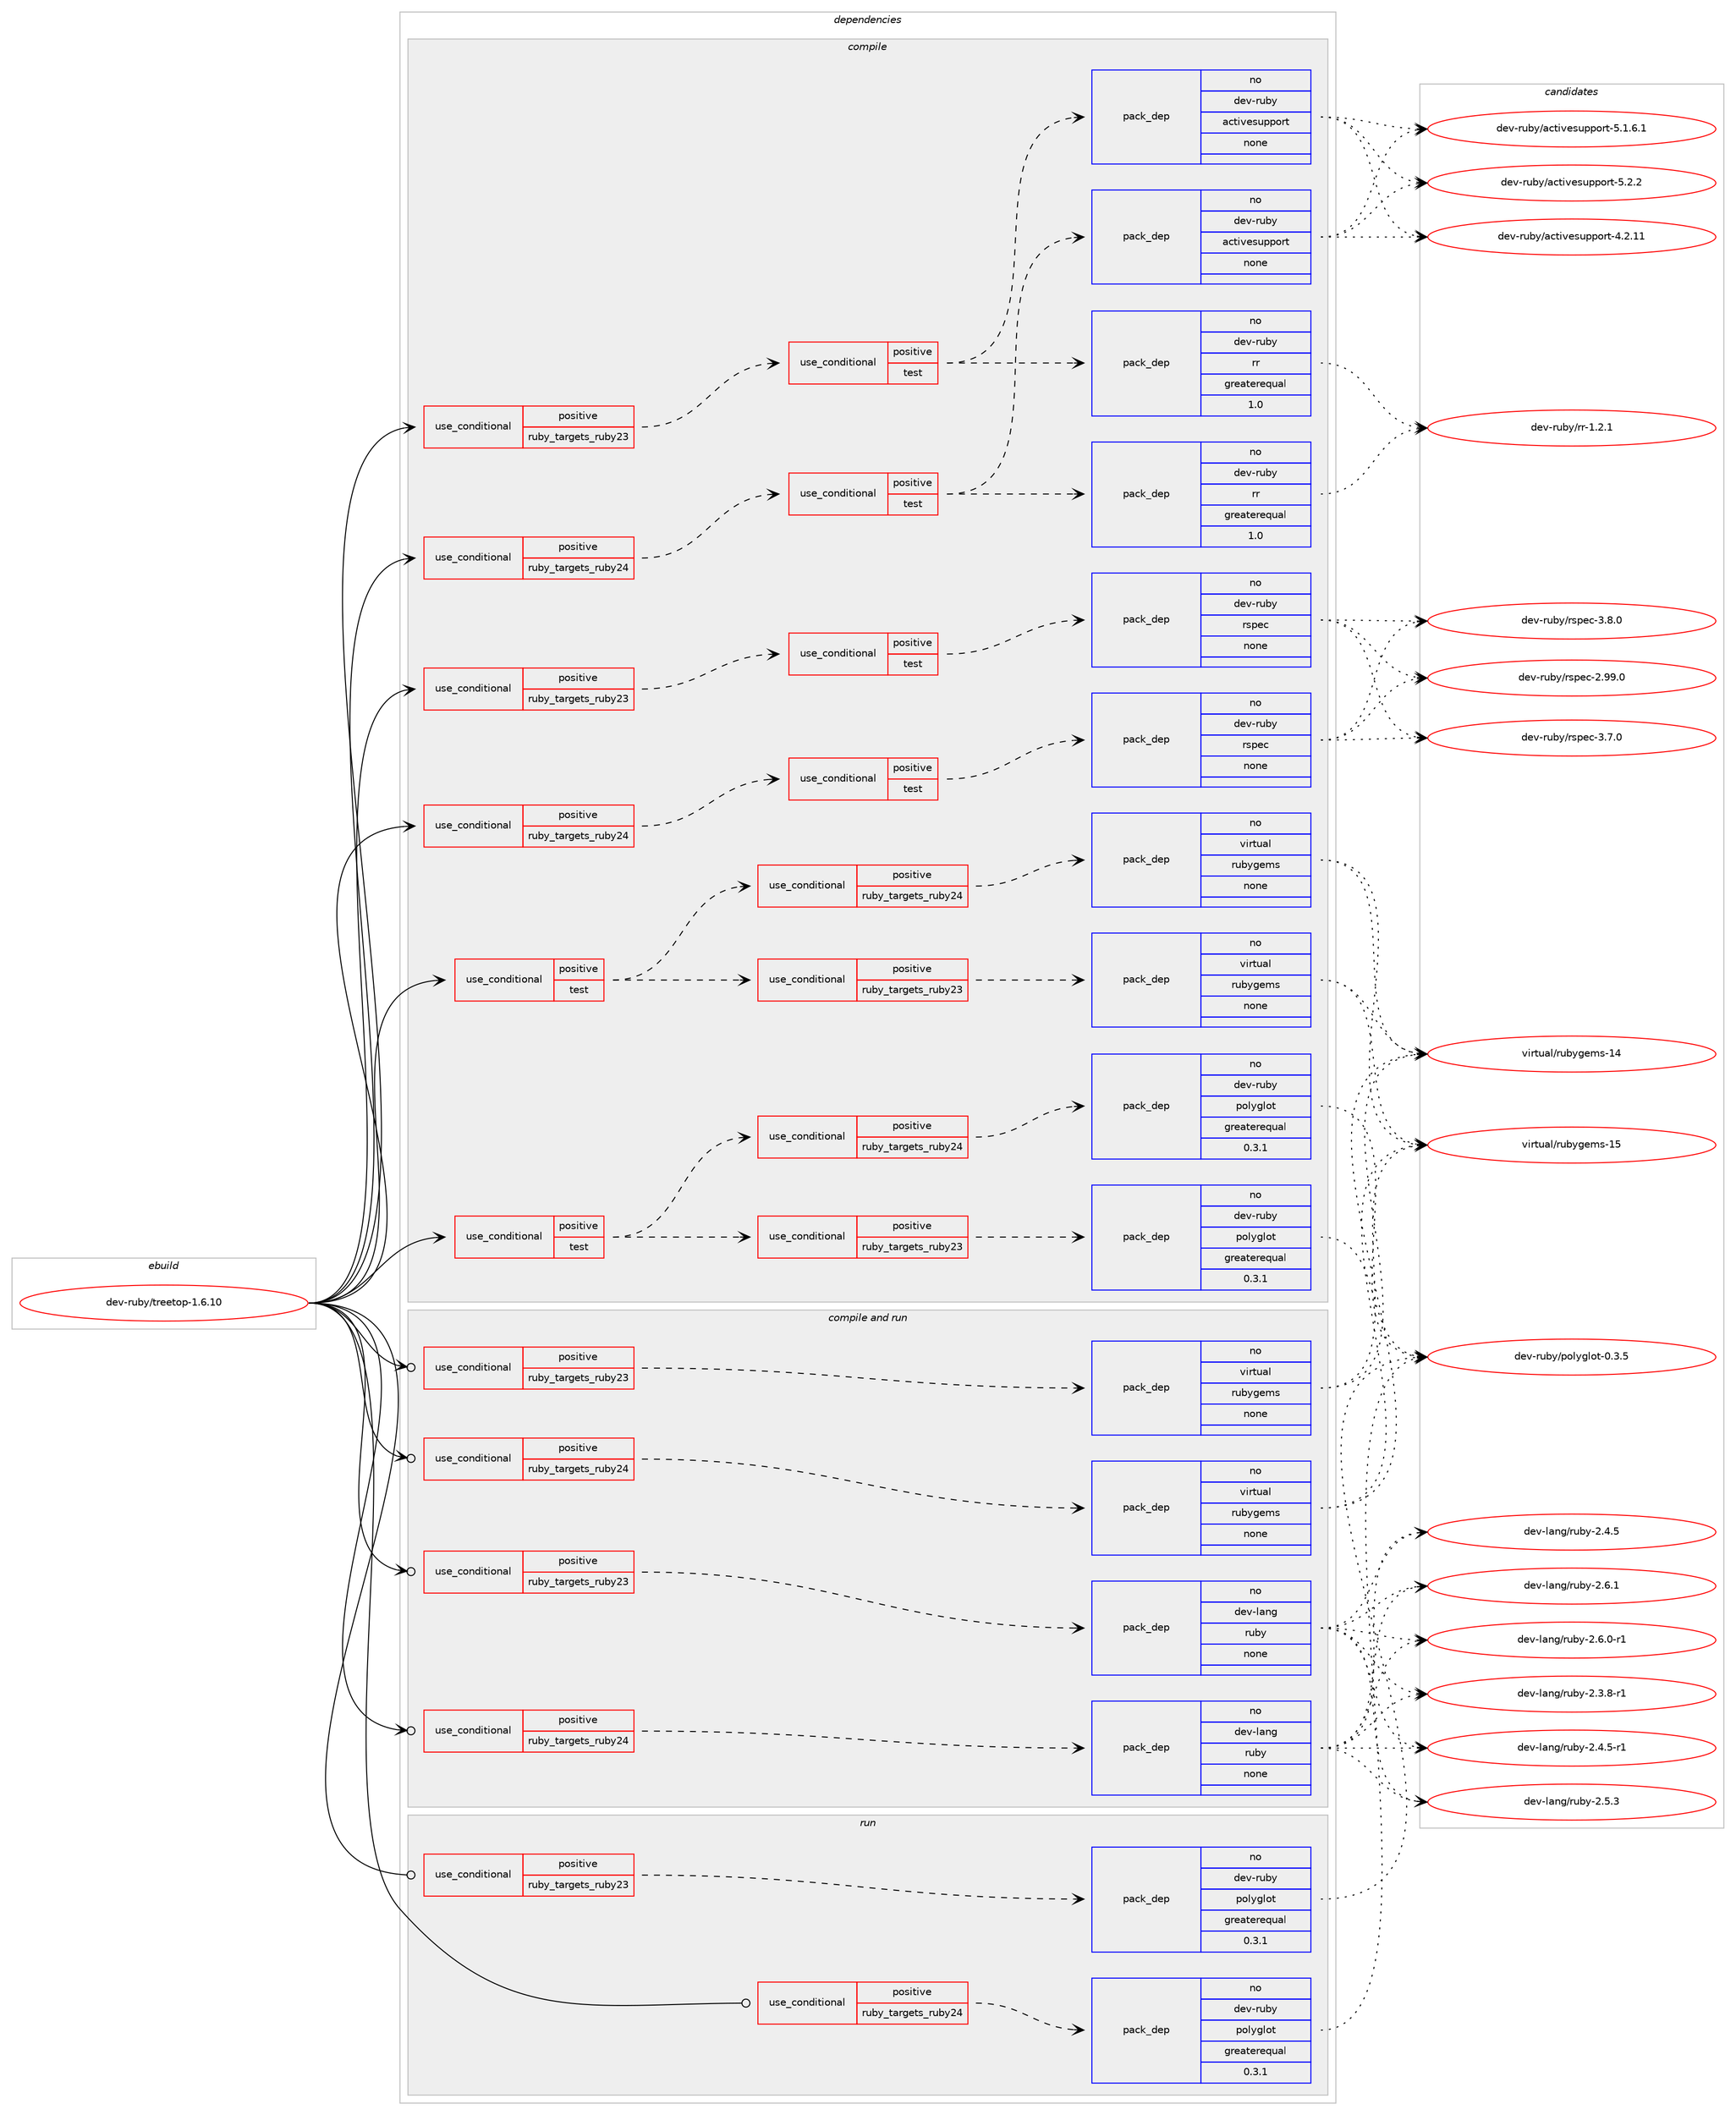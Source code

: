 digraph prolog {

# *************
# Graph options
# *************

newrank=true;
concentrate=true;
compound=true;
graph [rankdir=LR,fontname=Helvetica,fontsize=10,ranksep=1.5];#, ranksep=2.5, nodesep=0.2];
edge  [arrowhead=vee];
node  [fontname=Helvetica,fontsize=10];

# **********
# The ebuild
# **********

subgraph cluster_leftcol {
color=gray;
rank=same;
label=<<i>ebuild</i>>;
id [label="dev-ruby/treetop-1.6.10", color=red, width=4, href="../dev-ruby/treetop-1.6.10.svg"];
}

# ****************
# The dependencies
# ****************

subgraph cluster_midcol {
color=gray;
label=<<i>dependencies</i>>;
subgraph cluster_compile {
fillcolor="#eeeeee";
style=filled;
label=<<i>compile</i>>;
subgraph cond420880 {
dependency1534597 [label=<<TABLE BORDER="0" CELLBORDER="1" CELLSPACING="0" CELLPADDING="4"><TR><TD ROWSPAN="3" CELLPADDING="10">use_conditional</TD></TR><TR><TD>positive</TD></TR><TR><TD>ruby_targets_ruby23</TD></TR></TABLE>>, shape=none, color=red];
subgraph cond420881 {
dependency1534598 [label=<<TABLE BORDER="0" CELLBORDER="1" CELLSPACING="0" CELLPADDING="4"><TR><TD ROWSPAN="3" CELLPADDING="10">use_conditional</TD></TR><TR><TD>positive</TD></TR><TR><TD>test</TD></TR></TABLE>>, shape=none, color=red];
subgraph pack1090201 {
dependency1534599 [label=<<TABLE BORDER="0" CELLBORDER="1" CELLSPACING="0" CELLPADDING="4" WIDTH="220"><TR><TD ROWSPAN="6" CELLPADDING="30">pack_dep</TD></TR><TR><TD WIDTH="110">no</TD></TR><TR><TD>dev-ruby</TD></TR><TR><TD>rr</TD></TR><TR><TD>greaterequal</TD></TR><TR><TD>1.0</TD></TR></TABLE>>, shape=none, color=blue];
}
dependency1534598:e -> dependency1534599:w [weight=20,style="dashed",arrowhead="vee"];
subgraph pack1090202 {
dependency1534600 [label=<<TABLE BORDER="0" CELLBORDER="1" CELLSPACING="0" CELLPADDING="4" WIDTH="220"><TR><TD ROWSPAN="6" CELLPADDING="30">pack_dep</TD></TR><TR><TD WIDTH="110">no</TD></TR><TR><TD>dev-ruby</TD></TR><TR><TD>activesupport</TD></TR><TR><TD>none</TD></TR><TR><TD></TD></TR></TABLE>>, shape=none, color=blue];
}
dependency1534598:e -> dependency1534600:w [weight=20,style="dashed",arrowhead="vee"];
}
dependency1534597:e -> dependency1534598:w [weight=20,style="dashed",arrowhead="vee"];
}
id:e -> dependency1534597:w [weight=20,style="solid",arrowhead="vee"];
subgraph cond420882 {
dependency1534601 [label=<<TABLE BORDER="0" CELLBORDER="1" CELLSPACING="0" CELLPADDING="4"><TR><TD ROWSPAN="3" CELLPADDING="10">use_conditional</TD></TR><TR><TD>positive</TD></TR><TR><TD>ruby_targets_ruby23</TD></TR></TABLE>>, shape=none, color=red];
subgraph cond420883 {
dependency1534602 [label=<<TABLE BORDER="0" CELLBORDER="1" CELLSPACING="0" CELLPADDING="4"><TR><TD ROWSPAN="3" CELLPADDING="10">use_conditional</TD></TR><TR><TD>positive</TD></TR><TR><TD>test</TD></TR></TABLE>>, shape=none, color=red];
subgraph pack1090203 {
dependency1534603 [label=<<TABLE BORDER="0" CELLBORDER="1" CELLSPACING="0" CELLPADDING="4" WIDTH="220"><TR><TD ROWSPAN="6" CELLPADDING="30">pack_dep</TD></TR><TR><TD WIDTH="110">no</TD></TR><TR><TD>dev-ruby</TD></TR><TR><TD>rspec</TD></TR><TR><TD>none</TD></TR><TR><TD></TD></TR></TABLE>>, shape=none, color=blue];
}
dependency1534602:e -> dependency1534603:w [weight=20,style="dashed",arrowhead="vee"];
}
dependency1534601:e -> dependency1534602:w [weight=20,style="dashed",arrowhead="vee"];
}
id:e -> dependency1534601:w [weight=20,style="solid",arrowhead="vee"];
subgraph cond420884 {
dependency1534604 [label=<<TABLE BORDER="0" CELLBORDER="1" CELLSPACING="0" CELLPADDING="4"><TR><TD ROWSPAN="3" CELLPADDING="10">use_conditional</TD></TR><TR><TD>positive</TD></TR><TR><TD>ruby_targets_ruby24</TD></TR></TABLE>>, shape=none, color=red];
subgraph cond420885 {
dependency1534605 [label=<<TABLE BORDER="0" CELLBORDER="1" CELLSPACING="0" CELLPADDING="4"><TR><TD ROWSPAN="3" CELLPADDING="10">use_conditional</TD></TR><TR><TD>positive</TD></TR><TR><TD>test</TD></TR></TABLE>>, shape=none, color=red];
subgraph pack1090204 {
dependency1534606 [label=<<TABLE BORDER="0" CELLBORDER="1" CELLSPACING="0" CELLPADDING="4" WIDTH="220"><TR><TD ROWSPAN="6" CELLPADDING="30">pack_dep</TD></TR><TR><TD WIDTH="110">no</TD></TR><TR><TD>dev-ruby</TD></TR><TR><TD>rr</TD></TR><TR><TD>greaterequal</TD></TR><TR><TD>1.0</TD></TR></TABLE>>, shape=none, color=blue];
}
dependency1534605:e -> dependency1534606:w [weight=20,style="dashed",arrowhead="vee"];
subgraph pack1090205 {
dependency1534607 [label=<<TABLE BORDER="0" CELLBORDER="1" CELLSPACING="0" CELLPADDING="4" WIDTH="220"><TR><TD ROWSPAN="6" CELLPADDING="30">pack_dep</TD></TR><TR><TD WIDTH="110">no</TD></TR><TR><TD>dev-ruby</TD></TR><TR><TD>activesupport</TD></TR><TR><TD>none</TD></TR><TR><TD></TD></TR></TABLE>>, shape=none, color=blue];
}
dependency1534605:e -> dependency1534607:w [weight=20,style="dashed",arrowhead="vee"];
}
dependency1534604:e -> dependency1534605:w [weight=20,style="dashed",arrowhead="vee"];
}
id:e -> dependency1534604:w [weight=20,style="solid",arrowhead="vee"];
subgraph cond420886 {
dependency1534608 [label=<<TABLE BORDER="0" CELLBORDER="1" CELLSPACING="0" CELLPADDING="4"><TR><TD ROWSPAN="3" CELLPADDING="10">use_conditional</TD></TR><TR><TD>positive</TD></TR><TR><TD>ruby_targets_ruby24</TD></TR></TABLE>>, shape=none, color=red];
subgraph cond420887 {
dependency1534609 [label=<<TABLE BORDER="0" CELLBORDER="1" CELLSPACING="0" CELLPADDING="4"><TR><TD ROWSPAN="3" CELLPADDING="10">use_conditional</TD></TR><TR><TD>positive</TD></TR><TR><TD>test</TD></TR></TABLE>>, shape=none, color=red];
subgraph pack1090206 {
dependency1534610 [label=<<TABLE BORDER="0" CELLBORDER="1" CELLSPACING="0" CELLPADDING="4" WIDTH="220"><TR><TD ROWSPAN="6" CELLPADDING="30">pack_dep</TD></TR><TR><TD WIDTH="110">no</TD></TR><TR><TD>dev-ruby</TD></TR><TR><TD>rspec</TD></TR><TR><TD>none</TD></TR><TR><TD></TD></TR></TABLE>>, shape=none, color=blue];
}
dependency1534609:e -> dependency1534610:w [weight=20,style="dashed",arrowhead="vee"];
}
dependency1534608:e -> dependency1534609:w [weight=20,style="dashed",arrowhead="vee"];
}
id:e -> dependency1534608:w [weight=20,style="solid",arrowhead="vee"];
subgraph cond420888 {
dependency1534611 [label=<<TABLE BORDER="0" CELLBORDER="1" CELLSPACING="0" CELLPADDING="4"><TR><TD ROWSPAN="3" CELLPADDING="10">use_conditional</TD></TR><TR><TD>positive</TD></TR><TR><TD>test</TD></TR></TABLE>>, shape=none, color=red];
subgraph cond420889 {
dependency1534612 [label=<<TABLE BORDER="0" CELLBORDER="1" CELLSPACING="0" CELLPADDING="4"><TR><TD ROWSPAN="3" CELLPADDING="10">use_conditional</TD></TR><TR><TD>positive</TD></TR><TR><TD>ruby_targets_ruby23</TD></TR></TABLE>>, shape=none, color=red];
subgraph pack1090207 {
dependency1534613 [label=<<TABLE BORDER="0" CELLBORDER="1" CELLSPACING="0" CELLPADDING="4" WIDTH="220"><TR><TD ROWSPAN="6" CELLPADDING="30">pack_dep</TD></TR><TR><TD WIDTH="110">no</TD></TR><TR><TD>dev-ruby</TD></TR><TR><TD>polyglot</TD></TR><TR><TD>greaterequal</TD></TR><TR><TD>0.3.1</TD></TR></TABLE>>, shape=none, color=blue];
}
dependency1534612:e -> dependency1534613:w [weight=20,style="dashed",arrowhead="vee"];
}
dependency1534611:e -> dependency1534612:w [weight=20,style="dashed",arrowhead="vee"];
subgraph cond420890 {
dependency1534614 [label=<<TABLE BORDER="0" CELLBORDER="1" CELLSPACING="0" CELLPADDING="4"><TR><TD ROWSPAN="3" CELLPADDING="10">use_conditional</TD></TR><TR><TD>positive</TD></TR><TR><TD>ruby_targets_ruby24</TD></TR></TABLE>>, shape=none, color=red];
subgraph pack1090208 {
dependency1534615 [label=<<TABLE BORDER="0" CELLBORDER="1" CELLSPACING="0" CELLPADDING="4" WIDTH="220"><TR><TD ROWSPAN="6" CELLPADDING="30">pack_dep</TD></TR><TR><TD WIDTH="110">no</TD></TR><TR><TD>dev-ruby</TD></TR><TR><TD>polyglot</TD></TR><TR><TD>greaterequal</TD></TR><TR><TD>0.3.1</TD></TR></TABLE>>, shape=none, color=blue];
}
dependency1534614:e -> dependency1534615:w [weight=20,style="dashed",arrowhead="vee"];
}
dependency1534611:e -> dependency1534614:w [weight=20,style="dashed",arrowhead="vee"];
}
id:e -> dependency1534611:w [weight=20,style="solid",arrowhead="vee"];
subgraph cond420891 {
dependency1534616 [label=<<TABLE BORDER="0" CELLBORDER="1" CELLSPACING="0" CELLPADDING="4"><TR><TD ROWSPAN="3" CELLPADDING="10">use_conditional</TD></TR><TR><TD>positive</TD></TR><TR><TD>test</TD></TR></TABLE>>, shape=none, color=red];
subgraph cond420892 {
dependency1534617 [label=<<TABLE BORDER="0" CELLBORDER="1" CELLSPACING="0" CELLPADDING="4"><TR><TD ROWSPAN="3" CELLPADDING="10">use_conditional</TD></TR><TR><TD>positive</TD></TR><TR><TD>ruby_targets_ruby23</TD></TR></TABLE>>, shape=none, color=red];
subgraph pack1090209 {
dependency1534618 [label=<<TABLE BORDER="0" CELLBORDER="1" CELLSPACING="0" CELLPADDING="4" WIDTH="220"><TR><TD ROWSPAN="6" CELLPADDING="30">pack_dep</TD></TR><TR><TD WIDTH="110">no</TD></TR><TR><TD>virtual</TD></TR><TR><TD>rubygems</TD></TR><TR><TD>none</TD></TR><TR><TD></TD></TR></TABLE>>, shape=none, color=blue];
}
dependency1534617:e -> dependency1534618:w [weight=20,style="dashed",arrowhead="vee"];
}
dependency1534616:e -> dependency1534617:w [weight=20,style="dashed",arrowhead="vee"];
subgraph cond420893 {
dependency1534619 [label=<<TABLE BORDER="0" CELLBORDER="1" CELLSPACING="0" CELLPADDING="4"><TR><TD ROWSPAN="3" CELLPADDING="10">use_conditional</TD></TR><TR><TD>positive</TD></TR><TR><TD>ruby_targets_ruby24</TD></TR></TABLE>>, shape=none, color=red];
subgraph pack1090210 {
dependency1534620 [label=<<TABLE BORDER="0" CELLBORDER="1" CELLSPACING="0" CELLPADDING="4" WIDTH="220"><TR><TD ROWSPAN="6" CELLPADDING="30">pack_dep</TD></TR><TR><TD WIDTH="110">no</TD></TR><TR><TD>virtual</TD></TR><TR><TD>rubygems</TD></TR><TR><TD>none</TD></TR><TR><TD></TD></TR></TABLE>>, shape=none, color=blue];
}
dependency1534619:e -> dependency1534620:w [weight=20,style="dashed",arrowhead="vee"];
}
dependency1534616:e -> dependency1534619:w [weight=20,style="dashed",arrowhead="vee"];
}
id:e -> dependency1534616:w [weight=20,style="solid",arrowhead="vee"];
}
subgraph cluster_compileandrun {
fillcolor="#eeeeee";
style=filled;
label=<<i>compile and run</i>>;
subgraph cond420894 {
dependency1534621 [label=<<TABLE BORDER="0" CELLBORDER="1" CELLSPACING="0" CELLPADDING="4"><TR><TD ROWSPAN="3" CELLPADDING="10">use_conditional</TD></TR><TR><TD>positive</TD></TR><TR><TD>ruby_targets_ruby23</TD></TR></TABLE>>, shape=none, color=red];
subgraph pack1090211 {
dependency1534622 [label=<<TABLE BORDER="0" CELLBORDER="1" CELLSPACING="0" CELLPADDING="4" WIDTH="220"><TR><TD ROWSPAN="6" CELLPADDING="30">pack_dep</TD></TR><TR><TD WIDTH="110">no</TD></TR><TR><TD>dev-lang</TD></TR><TR><TD>ruby</TD></TR><TR><TD>none</TD></TR><TR><TD></TD></TR></TABLE>>, shape=none, color=blue];
}
dependency1534621:e -> dependency1534622:w [weight=20,style="dashed",arrowhead="vee"];
}
id:e -> dependency1534621:w [weight=20,style="solid",arrowhead="odotvee"];
subgraph cond420895 {
dependency1534623 [label=<<TABLE BORDER="0" CELLBORDER="1" CELLSPACING="0" CELLPADDING="4"><TR><TD ROWSPAN="3" CELLPADDING="10">use_conditional</TD></TR><TR><TD>positive</TD></TR><TR><TD>ruby_targets_ruby23</TD></TR></TABLE>>, shape=none, color=red];
subgraph pack1090212 {
dependency1534624 [label=<<TABLE BORDER="0" CELLBORDER="1" CELLSPACING="0" CELLPADDING="4" WIDTH="220"><TR><TD ROWSPAN="6" CELLPADDING="30">pack_dep</TD></TR><TR><TD WIDTH="110">no</TD></TR><TR><TD>virtual</TD></TR><TR><TD>rubygems</TD></TR><TR><TD>none</TD></TR><TR><TD></TD></TR></TABLE>>, shape=none, color=blue];
}
dependency1534623:e -> dependency1534624:w [weight=20,style="dashed",arrowhead="vee"];
}
id:e -> dependency1534623:w [weight=20,style="solid",arrowhead="odotvee"];
subgraph cond420896 {
dependency1534625 [label=<<TABLE BORDER="0" CELLBORDER="1" CELLSPACING="0" CELLPADDING="4"><TR><TD ROWSPAN="3" CELLPADDING="10">use_conditional</TD></TR><TR><TD>positive</TD></TR><TR><TD>ruby_targets_ruby24</TD></TR></TABLE>>, shape=none, color=red];
subgraph pack1090213 {
dependency1534626 [label=<<TABLE BORDER="0" CELLBORDER="1" CELLSPACING="0" CELLPADDING="4" WIDTH="220"><TR><TD ROWSPAN="6" CELLPADDING="30">pack_dep</TD></TR><TR><TD WIDTH="110">no</TD></TR><TR><TD>dev-lang</TD></TR><TR><TD>ruby</TD></TR><TR><TD>none</TD></TR><TR><TD></TD></TR></TABLE>>, shape=none, color=blue];
}
dependency1534625:e -> dependency1534626:w [weight=20,style="dashed",arrowhead="vee"];
}
id:e -> dependency1534625:w [weight=20,style="solid",arrowhead="odotvee"];
subgraph cond420897 {
dependency1534627 [label=<<TABLE BORDER="0" CELLBORDER="1" CELLSPACING="0" CELLPADDING="4"><TR><TD ROWSPAN="3" CELLPADDING="10">use_conditional</TD></TR><TR><TD>positive</TD></TR><TR><TD>ruby_targets_ruby24</TD></TR></TABLE>>, shape=none, color=red];
subgraph pack1090214 {
dependency1534628 [label=<<TABLE BORDER="0" CELLBORDER="1" CELLSPACING="0" CELLPADDING="4" WIDTH="220"><TR><TD ROWSPAN="6" CELLPADDING="30">pack_dep</TD></TR><TR><TD WIDTH="110">no</TD></TR><TR><TD>virtual</TD></TR><TR><TD>rubygems</TD></TR><TR><TD>none</TD></TR><TR><TD></TD></TR></TABLE>>, shape=none, color=blue];
}
dependency1534627:e -> dependency1534628:w [weight=20,style="dashed",arrowhead="vee"];
}
id:e -> dependency1534627:w [weight=20,style="solid",arrowhead="odotvee"];
}
subgraph cluster_run {
fillcolor="#eeeeee";
style=filled;
label=<<i>run</i>>;
subgraph cond420898 {
dependency1534629 [label=<<TABLE BORDER="0" CELLBORDER="1" CELLSPACING="0" CELLPADDING="4"><TR><TD ROWSPAN="3" CELLPADDING="10">use_conditional</TD></TR><TR><TD>positive</TD></TR><TR><TD>ruby_targets_ruby23</TD></TR></TABLE>>, shape=none, color=red];
subgraph pack1090215 {
dependency1534630 [label=<<TABLE BORDER="0" CELLBORDER="1" CELLSPACING="0" CELLPADDING="4" WIDTH="220"><TR><TD ROWSPAN="6" CELLPADDING="30">pack_dep</TD></TR><TR><TD WIDTH="110">no</TD></TR><TR><TD>dev-ruby</TD></TR><TR><TD>polyglot</TD></TR><TR><TD>greaterequal</TD></TR><TR><TD>0.3.1</TD></TR></TABLE>>, shape=none, color=blue];
}
dependency1534629:e -> dependency1534630:w [weight=20,style="dashed",arrowhead="vee"];
}
id:e -> dependency1534629:w [weight=20,style="solid",arrowhead="odot"];
subgraph cond420899 {
dependency1534631 [label=<<TABLE BORDER="0" CELLBORDER="1" CELLSPACING="0" CELLPADDING="4"><TR><TD ROWSPAN="3" CELLPADDING="10">use_conditional</TD></TR><TR><TD>positive</TD></TR><TR><TD>ruby_targets_ruby24</TD></TR></TABLE>>, shape=none, color=red];
subgraph pack1090216 {
dependency1534632 [label=<<TABLE BORDER="0" CELLBORDER="1" CELLSPACING="0" CELLPADDING="4" WIDTH="220"><TR><TD ROWSPAN="6" CELLPADDING="30">pack_dep</TD></TR><TR><TD WIDTH="110">no</TD></TR><TR><TD>dev-ruby</TD></TR><TR><TD>polyglot</TD></TR><TR><TD>greaterequal</TD></TR><TR><TD>0.3.1</TD></TR></TABLE>>, shape=none, color=blue];
}
dependency1534631:e -> dependency1534632:w [weight=20,style="dashed",arrowhead="vee"];
}
id:e -> dependency1534631:w [weight=20,style="solid",arrowhead="odot"];
}
}

# **************
# The candidates
# **************

subgraph cluster_choices {
rank=same;
color=gray;
label=<<i>candidates</i>>;

subgraph choice1090201 {
color=black;
nodesep=1;
choice100101118451141179812147114114454946504649 [label="dev-ruby/rr-1.2.1", color=red, width=4,href="../dev-ruby/rr-1.2.1.svg"];
dependency1534599:e -> choice100101118451141179812147114114454946504649:w [style=dotted,weight="100"];
}
subgraph choice1090202 {
color=black;
nodesep=1;
choice100101118451141179812147979911610511810111511711211211111411645524650464949 [label="dev-ruby/activesupport-4.2.11", color=red, width=4,href="../dev-ruby/activesupport-4.2.11.svg"];
choice10010111845114117981214797991161051181011151171121121111141164553464946544649 [label="dev-ruby/activesupport-5.1.6.1", color=red, width=4,href="../dev-ruby/activesupport-5.1.6.1.svg"];
choice1001011184511411798121479799116105118101115117112112111114116455346504650 [label="dev-ruby/activesupport-5.2.2", color=red, width=4,href="../dev-ruby/activesupport-5.2.2.svg"];
dependency1534600:e -> choice100101118451141179812147979911610511810111511711211211111411645524650464949:w [style=dotted,weight="100"];
dependency1534600:e -> choice10010111845114117981214797991161051181011151171121121111141164553464946544649:w [style=dotted,weight="100"];
dependency1534600:e -> choice1001011184511411798121479799116105118101115117112112111114116455346504650:w [style=dotted,weight="100"];
}
subgraph choice1090203 {
color=black;
nodesep=1;
choice1001011184511411798121471141151121019945504657574648 [label="dev-ruby/rspec-2.99.0", color=red, width=4,href="../dev-ruby/rspec-2.99.0.svg"];
choice10010111845114117981214711411511210199455146554648 [label="dev-ruby/rspec-3.7.0", color=red, width=4,href="../dev-ruby/rspec-3.7.0.svg"];
choice10010111845114117981214711411511210199455146564648 [label="dev-ruby/rspec-3.8.0", color=red, width=4,href="../dev-ruby/rspec-3.8.0.svg"];
dependency1534603:e -> choice1001011184511411798121471141151121019945504657574648:w [style=dotted,weight="100"];
dependency1534603:e -> choice10010111845114117981214711411511210199455146554648:w [style=dotted,weight="100"];
dependency1534603:e -> choice10010111845114117981214711411511210199455146564648:w [style=dotted,weight="100"];
}
subgraph choice1090204 {
color=black;
nodesep=1;
choice100101118451141179812147114114454946504649 [label="dev-ruby/rr-1.2.1", color=red, width=4,href="../dev-ruby/rr-1.2.1.svg"];
dependency1534606:e -> choice100101118451141179812147114114454946504649:w [style=dotted,weight="100"];
}
subgraph choice1090205 {
color=black;
nodesep=1;
choice100101118451141179812147979911610511810111511711211211111411645524650464949 [label="dev-ruby/activesupport-4.2.11", color=red, width=4,href="../dev-ruby/activesupport-4.2.11.svg"];
choice10010111845114117981214797991161051181011151171121121111141164553464946544649 [label="dev-ruby/activesupport-5.1.6.1", color=red, width=4,href="../dev-ruby/activesupport-5.1.6.1.svg"];
choice1001011184511411798121479799116105118101115117112112111114116455346504650 [label="dev-ruby/activesupport-5.2.2", color=red, width=4,href="../dev-ruby/activesupport-5.2.2.svg"];
dependency1534607:e -> choice100101118451141179812147979911610511810111511711211211111411645524650464949:w [style=dotted,weight="100"];
dependency1534607:e -> choice10010111845114117981214797991161051181011151171121121111141164553464946544649:w [style=dotted,weight="100"];
dependency1534607:e -> choice1001011184511411798121479799116105118101115117112112111114116455346504650:w [style=dotted,weight="100"];
}
subgraph choice1090206 {
color=black;
nodesep=1;
choice1001011184511411798121471141151121019945504657574648 [label="dev-ruby/rspec-2.99.0", color=red, width=4,href="../dev-ruby/rspec-2.99.0.svg"];
choice10010111845114117981214711411511210199455146554648 [label="dev-ruby/rspec-3.7.0", color=red, width=4,href="../dev-ruby/rspec-3.7.0.svg"];
choice10010111845114117981214711411511210199455146564648 [label="dev-ruby/rspec-3.8.0", color=red, width=4,href="../dev-ruby/rspec-3.8.0.svg"];
dependency1534610:e -> choice1001011184511411798121471141151121019945504657574648:w [style=dotted,weight="100"];
dependency1534610:e -> choice10010111845114117981214711411511210199455146554648:w [style=dotted,weight="100"];
dependency1534610:e -> choice10010111845114117981214711411511210199455146564648:w [style=dotted,weight="100"];
}
subgraph choice1090207 {
color=black;
nodesep=1;
choice100101118451141179812147112111108121103108111116454846514653 [label="dev-ruby/polyglot-0.3.5", color=red, width=4,href="../dev-ruby/polyglot-0.3.5.svg"];
dependency1534613:e -> choice100101118451141179812147112111108121103108111116454846514653:w [style=dotted,weight="100"];
}
subgraph choice1090208 {
color=black;
nodesep=1;
choice100101118451141179812147112111108121103108111116454846514653 [label="dev-ruby/polyglot-0.3.5", color=red, width=4,href="../dev-ruby/polyglot-0.3.5.svg"];
dependency1534615:e -> choice100101118451141179812147112111108121103108111116454846514653:w [style=dotted,weight="100"];
}
subgraph choice1090209 {
color=black;
nodesep=1;
choice118105114116117971084711411798121103101109115454952 [label="virtual/rubygems-14", color=red, width=4,href="../virtual/rubygems-14.svg"];
choice118105114116117971084711411798121103101109115454953 [label="virtual/rubygems-15", color=red, width=4,href="../virtual/rubygems-15.svg"];
dependency1534618:e -> choice118105114116117971084711411798121103101109115454952:w [style=dotted,weight="100"];
dependency1534618:e -> choice118105114116117971084711411798121103101109115454953:w [style=dotted,weight="100"];
}
subgraph choice1090210 {
color=black;
nodesep=1;
choice118105114116117971084711411798121103101109115454952 [label="virtual/rubygems-14", color=red, width=4,href="../virtual/rubygems-14.svg"];
choice118105114116117971084711411798121103101109115454953 [label="virtual/rubygems-15", color=red, width=4,href="../virtual/rubygems-15.svg"];
dependency1534620:e -> choice118105114116117971084711411798121103101109115454952:w [style=dotted,weight="100"];
dependency1534620:e -> choice118105114116117971084711411798121103101109115454953:w [style=dotted,weight="100"];
}
subgraph choice1090211 {
color=black;
nodesep=1;
choice100101118451089711010347114117981214550465146564511449 [label="dev-lang/ruby-2.3.8-r1", color=red, width=4,href="../dev-lang/ruby-2.3.8-r1.svg"];
choice10010111845108971101034711411798121455046524653 [label="dev-lang/ruby-2.4.5", color=red, width=4,href="../dev-lang/ruby-2.4.5.svg"];
choice100101118451089711010347114117981214550465246534511449 [label="dev-lang/ruby-2.4.5-r1", color=red, width=4,href="../dev-lang/ruby-2.4.5-r1.svg"];
choice10010111845108971101034711411798121455046534651 [label="dev-lang/ruby-2.5.3", color=red, width=4,href="../dev-lang/ruby-2.5.3.svg"];
choice100101118451089711010347114117981214550465446484511449 [label="dev-lang/ruby-2.6.0-r1", color=red, width=4,href="../dev-lang/ruby-2.6.0-r1.svg"];
choice10010111845108971101034711411798121455046544649 [label="dev-lang/ruby-2.6.1", color=red, width=4,href="../dev-lang/ruby-2.6.1.svg"];
dependency1534622:e -> choice100101118451089711010347114117981214550465146564511449:w [style=dotted,weight="100"];
dependency1534622:e -> choice10010111845108971101034711411798121455046524653:w [style=dotted,weight="100"];
dependency1534622:e -> choice100101118451089711010347114117981214550465246534511449:w [style=dotted,weight="100"];
dependency1534622:e -> choice10010111845108971101034711411798121455046534651:w [style=dotted,weight="100"];
dependency1534622:e -> choice100101118451089711010347114117981214550465446484511449:w [style=dotted,weight="100"];
dependency1534622:e -> choice10010111845108971101034711411798121455046544649:w [style=dotted,weight="100"];
}
subgraph choice1090212 {
color=black;
nodesep=1;
choice118105114116117971084711411798121103101109115454952 [label="virtual/rubygems-14", color=red, width=4,href="../virtual/rubygems-14.svg"];
choice118105114116117971084711411798121103101109115454953 [label="virtual/rubygems-15", color=red, width=4,href="../virtual/rubygems-15.svg"];
dependency1534624:e -> choice118105114116117971084711411798121103101109115454952:w [style=dotted,weight="100"];
dependency1534624:e -> choice118105114116117971084711411798121103101109115454953:w [style=dotted,weight="100"];
}
subgraph choice1090213 {
color=black;
nodesep=1;
choice100101118451089711010347114117981214550465146564511449 [label="dev-lang/ruby-2.3.8-r1", color=red, width=4,href="../dev-lang/ruby-2.3.8-r1.svg"];
choice10010111845108971101034711411798121455046524653 [label="dev-lang/ruby-2.4.5", color=red, width=4,href="../dev-lang/ruby-2.4.5.svg"];
choice100101118451089711010347114117981214550465246534511449 [label="dev-lang/ruby-2.4.5-r1", color=red, width=4,href="../dev-lang/ruby-2.4.5-r1.svg"];
choice10010111845108971101034711411798121455046534651 [label="dev-lang/ruby-2.5.3", color=red, width=4,href="../dev-lang/ruby-2.5.3.svg"];
choice100101118451089711010347114117981214550465446484511449 [label="dev-lang/ruby-2.6.0-r1", color=red, width=4,href="../dev-lang/ruby-2.6.0-r1.svg"];
choice10010111845108971101034711411798121455046544649 [label="dev-lang/ruby-2.6.1", color=red, width=4,href="../dev-lang/ruby-2.6.1.svg"];
dependency1534626:e -> choice100101118451089711010347114117981214550465146564511449:w [style=dotted,weight="100"];
dependency1534626:e -> choice10010111845108971101034711411798121455046524653:w [style=dotted,weight="100"];
dependency1534626:e -> choice100101118451089711010347114117981214550465246534511449:w [style=dotted,weight="100"];
dependency1534626:e -> choice10010111845108971101034711411798121455046534651:w [style=dotted,weight="100"];
dependency1534626:e -> choice100101118451089711010347114117981214550465446484511449:w [style=dotted,weight="100"];
dependency1534626:e -> choice10010111845108971101034711411798121455046544649:w [style=dotted,weight="100"];
}
subgraph choice1090214 {
color=black;
nodesep=1;
choice118105114116117971084711411798121103101109115454952 [label="virtual/rubygems-14", color=red, width=4,href="../virtual/rubygems-14.svg"];
choice118105114116117971084711411798121103101109115454953 [label="virtual/rubygems-15", color=red, width=4,href="../virtual/rubygems-15.svg"];
dependency1534628:e -> choice118105114116117971084711411798121103101109115454952:w [style=dotted,weight="100"];
dependency1534628:e -> choice118105114116117971084711411798121103101109115454953:w [style=dotted,weight="100"];
}
subgraph choice1090215 {
color=black;
nodesep=1;
choice100101118451141179812147112111108121103108111116454846514653 [label="dev-ruby/polyglot-0.3.5", color=red, width=4,href="../dev-ruby/polyglot-0.3.5.svg"];
dependency1534630:e -> choice100101118451141179812147112111108121103108111116454846514653:w [style=dotted,weight="100"];
}
subgraph choice1090216 {
color=black;
nodesep=1;
choice100101118451141179812147112111108121103108111116454846514653 [label="dev-ruby/polyglot-0.3.5", color=red, width=4,href="../dev-ruby/polyglot-0.3.5.svg"];
dependency1534632:e -> choice100101118451141179812147112111108121103108111116454846514653:w [style=dotted,weight="100"];
}
}

}
